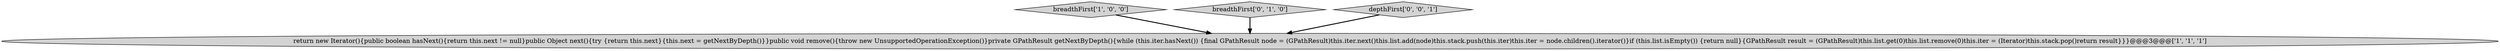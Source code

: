 digraph {
0 [style = filled, label = "breadthFirst['1', '0', '0']", fillcolor = lightgray, shape = diamond image = "AAA0AAABBB1BBB"];
1 [style = filled, label = "return new Iterator(){public boolean hasNext(){return this.next != null}public Object next(){try {return this.next}{this.next = getNextByDepth()}}public void remove(){throw new UnsupportedOperationException()}private GPathResult getNextByDepth(){while (this.iter.hasNext()) {final GPathResult node = (GPathResult)this.iter.next()this.list.add(node)this.stack.push(this.iter)this.iter = node.children().iterator()}if (this.list.isEmpty()) {return null}{GPathResult result = (GPathResult)this.list.get(0)this.list.remove(0)this.iter = (Iterator)this.stack.pop()return result}}}@@@3@@@['1', '1', '1']", fillcolor = lightgray, shape = ellipse image = "AAA0AAABBB1BBB"];
2 [style = filled, label = "breadthFirst['0', '1', '0']", fillcolor = lightgray, shape = diamond image = "AAA0AAABBB2BBB"];
3 [style = filled, label = "depthFirst['0', '0', '1']", fillcolor = lightgray, shape = diamond image = "AAA0AAABBB3BBB"];
3->1 [style = bold, label=""];
2->1 [style = bold, label=""];
0->1 [style = bold, label=""];
}

